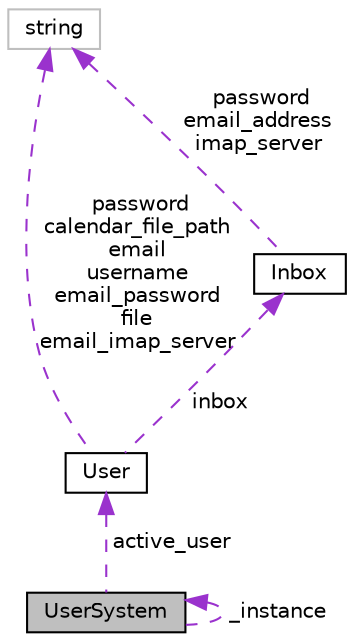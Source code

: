 digraph "UserSystem"
{
 // LATEX_PDF_SIZE
  edge [fontname="Helvetica",fontsize="10",labelfontname="Helvetica",labelfontsize="10"];
  node [fontname="Helvetica",fontsize="10",shape=record];
  Node1 [label="UserSystem",height=0.2,width=0.4,color="black", fillcolor="grey75", style="filled", fontcolor="black",tooltip="This class defines the singleton of the UserSystem, this system manages the active user,..."];
  Node1 -> Node1 [dir="back",color="darkorchid3",fontsize="10",style="dashed",label=" _instance" ,fontname="Helvetica"];
  Node2 -> Node1 [dir="back",color="darkorchid3",fontsize="10",style="dashed",label=" active_user" ,fontname="Helvetica"];
  Node2 [label="User",height=0.2,width=0.4,color="black", fillcolor="white", style="filled",URL="$classUser.html",tooltip="This class defines the class object implementation of User, as defined in User.h."];
  Node3 -> Node2 [dir="back",color="darkorchid3",fontsize="10",style="dashed",label=" inbox" ,fontname="Helvetica"];
  Node3 [label="Inbox",height=0.2,width=0.4,color="black", fillcolor="white", style="filled",URL="$classInbox.html",tooltip="This class defines the class object implementation of Inbox, as defined in Inbox.h."];
  Node4 -> Node3 [dir="back",color="darkorchid3",fontsize="10",style="dashed",label=" password\nemail_address\nimap_server" ,fontname="Helvetica"];
  Node4 [label="string",height=0.2,width=0.4,color="grey75", fillcolor="white", style="filled",tooltip=" "];
  Node4 -> Node2 [dir="back",color="darkorchid3",fontsize="10",style="dashed",label=" password\ncalendar_file_path\nemail\nusername\nemail_password\nfile\nemail_imap_server" ,fontname="Helvetica"];
}
